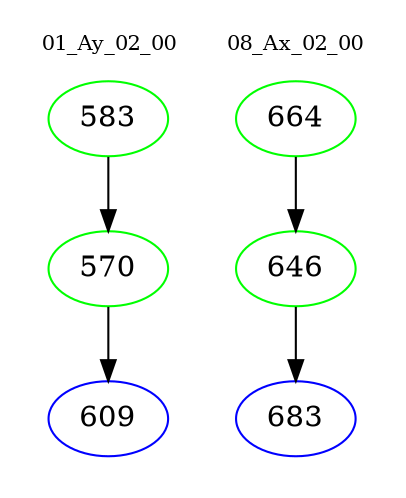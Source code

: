 digraph{
subgraph cluster_0 {
color = white
label = "01_Ay_02_00";
fontsize=10;
T0_583 [label="583", color="green"]
T0_583 -> T0_570 [color="black"]
T0_570 [label="570", color="green"]
T0_570 -> T0_609 [color="black"]
T0_609 [label="609", color="blue"]
}
subgraph cluster_1 {
color = white
label = "08_Ax_02_00";
fontsize=10;
T1_664 [label="664", color="green"]
T1_664 -> T1_646 [color="black"]
T1_646 [label="646", color="green"]
T1_646 -> T1_683 [color="black"]
T1_683 [label="683", color="blue"]
}
}
